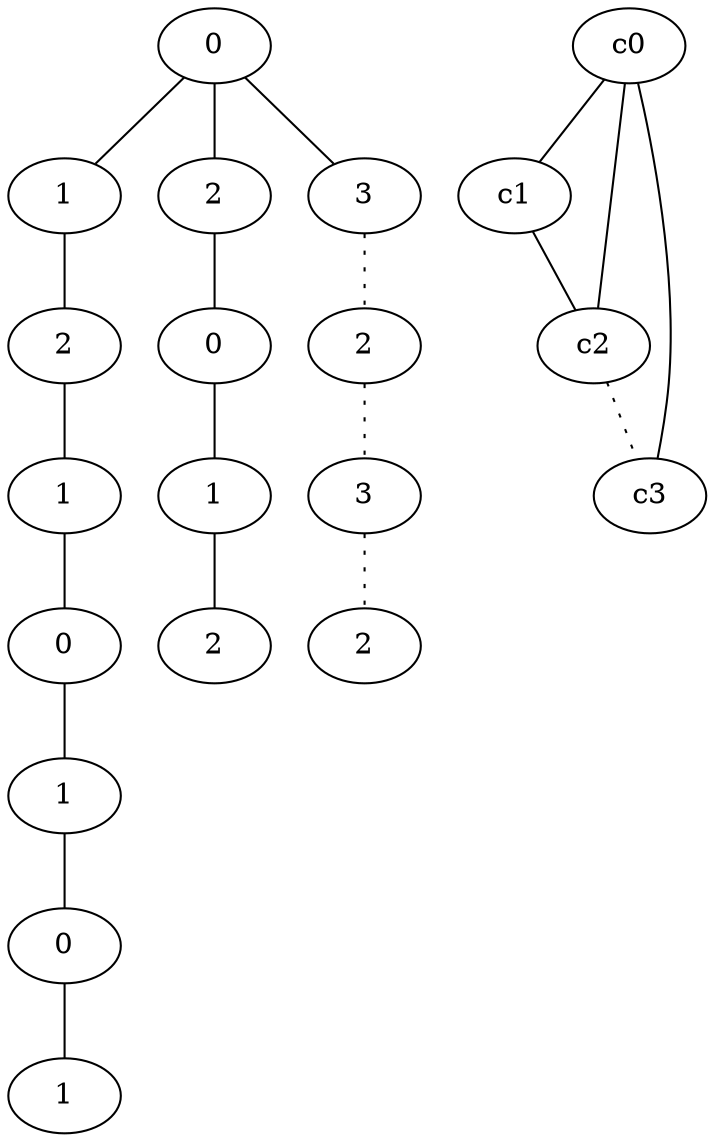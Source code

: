 graph {
a0[label=0];
a1[label=1];
a2[label=2];
a3[label=1];
a4[label=0];
a5[label=1];
a6[label=0];
a7[label=1];
a8[label=2];
a9[label=0];
a10[label=1];
a11[label=2];
a12[label=3];
a13[label=2];
a14[label=3];
a15[label=2];
a0 -- a1;
a0 -- a8;
a0 -- a12;
a1 -- a2;
a2 -- a3;
a3 -- a4;
a4 -- a5;
a5 -- a6;
a6 -- a7;
a8 -- a9;
a9 -- a10;
a10 -- a11;
a12 -- a13 [style=dotted];
a13 -- a14 [style=dotted];
a14 -- a15 [style=dotted];
c0 -- c1;
c0 -- c2;
c0 -- c3;
c1 -- c2;
c2 -- c3 [style=dotted];
}
